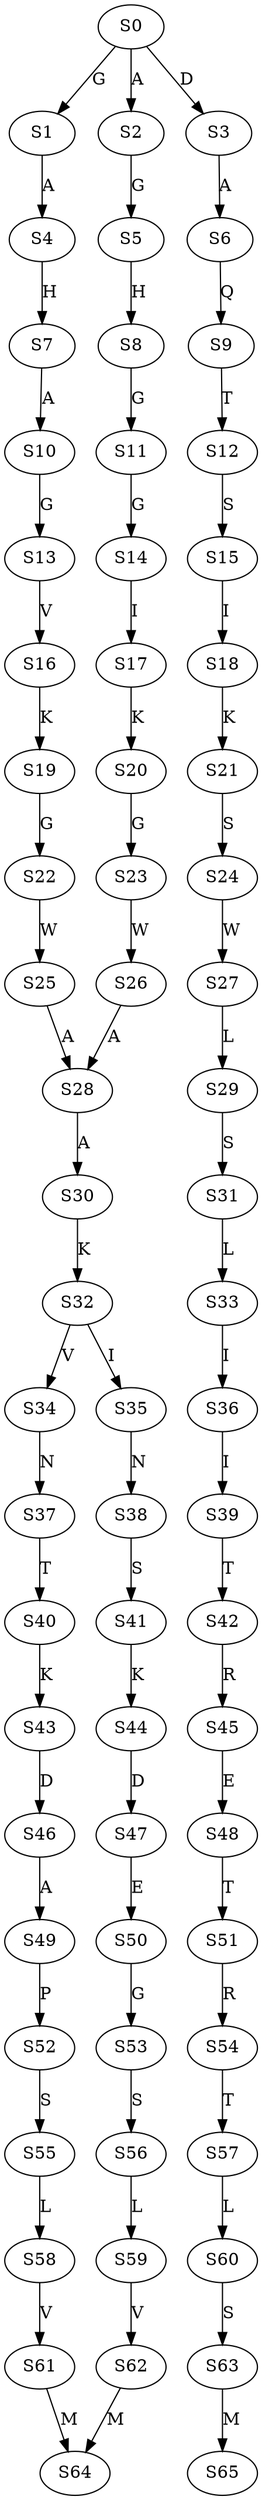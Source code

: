 strict digraph  {
	S0 -> S1 [ label = G ];
	S0 -> S2 [ label = A ];
	S0 -> S3 [ label = D ];
	S1 -> S4 [ label = A ];
	S2 -> S5 [ label = G ];
	S3 -> S6 [ label = A ];
	S4 -> S7 [ label = H ];
	S5 -> S8 [ label = H ];
	S6 -> S9 [ label = Q ];
	S7 -> S10 [ label = A ];
	S8 -> S11 [ label = G ];
	S9 -> S12 [ label = T ];
	S10 -> S13 [ label = G ];
	S11 -> S14 [ label = G ];
	S12 -> S15 [ label = S ];
	S13 -> S16 [ label = V ];
	S14 -> S17 [ label = I ];
	S15 -> S18 [ label = I ];
	S16 -> S19 [ label = K ];
	S17 -> S20 [ label = K ];
	S18 -> S21 [ label = K ];
	S19 -> S22 [ label = G ];
	S20 -> S23 [ label = G ];
	S21 -> S24 [ label = S ];
	S22 -> S25 [ label = W ];
	S23 -> S26 [ label = W ];
	S24 -> S27 [ label = W ];
	S25 -> S28 [ label = A ];
	S26 -> S28 [ label = A ];
	S27 -> S29 [ label = L ];
	S28 -> S30 [ label = A ];
	S29 -> S31 [ label = S ];
	S30 -> S32 [ label = K ];
	S31 -> S33 [ label = L ];
	S32 -> S34 [ label = V ];
	S32 -> S35 [ label = I ];
	S33 -> S36 [ label = I ];
	S34 -> S37 [ label = N ];
	S35 -> S38 [ label = N ];
	S36 -> S39 [ label = I ];
	S37 -> S40 [ label = T ];
	S38 -> S41 [ label = S ];
	S39 -> S42 [ label = T ];
	S40 -> S43 [ label = K ];
	S41 -> S44 [ label = K ];
	S42 -> S45 [ label = R ];
	S43 -> S46 [ label = D ];
	S44 -> S47 [ label = D ];
	S45 -> S48 [ label = E ];
	S46 -> S49 [ label = A ];
	S47 -> S50 [ label = E ];
	S48 -> S51 [ label = T ];
	S49 -> S52 [ label = P ];
	S50 -> S53 [ label = G ];
	S51 -> S54 [ label = R ];
	S52 -> S55 [ label = S ];
	S53 -> S56 [ label = S ];
	S54 -> S57 [ label = T ];
	S55 -> S58 [ label = L ];
	S56 -> S59 [ label = L ];
	S57 -> S60 [ label = L ];
	S58 -> S61 [ label = V ];
	S59 -> S62 [ label = V ];
	S60 -> S63 [ label = S ];
	S61 -> S64 [ label = M ];
	S62 -> S64 [ label = M ];
	S63 -> S65 [ label = M ];
}
